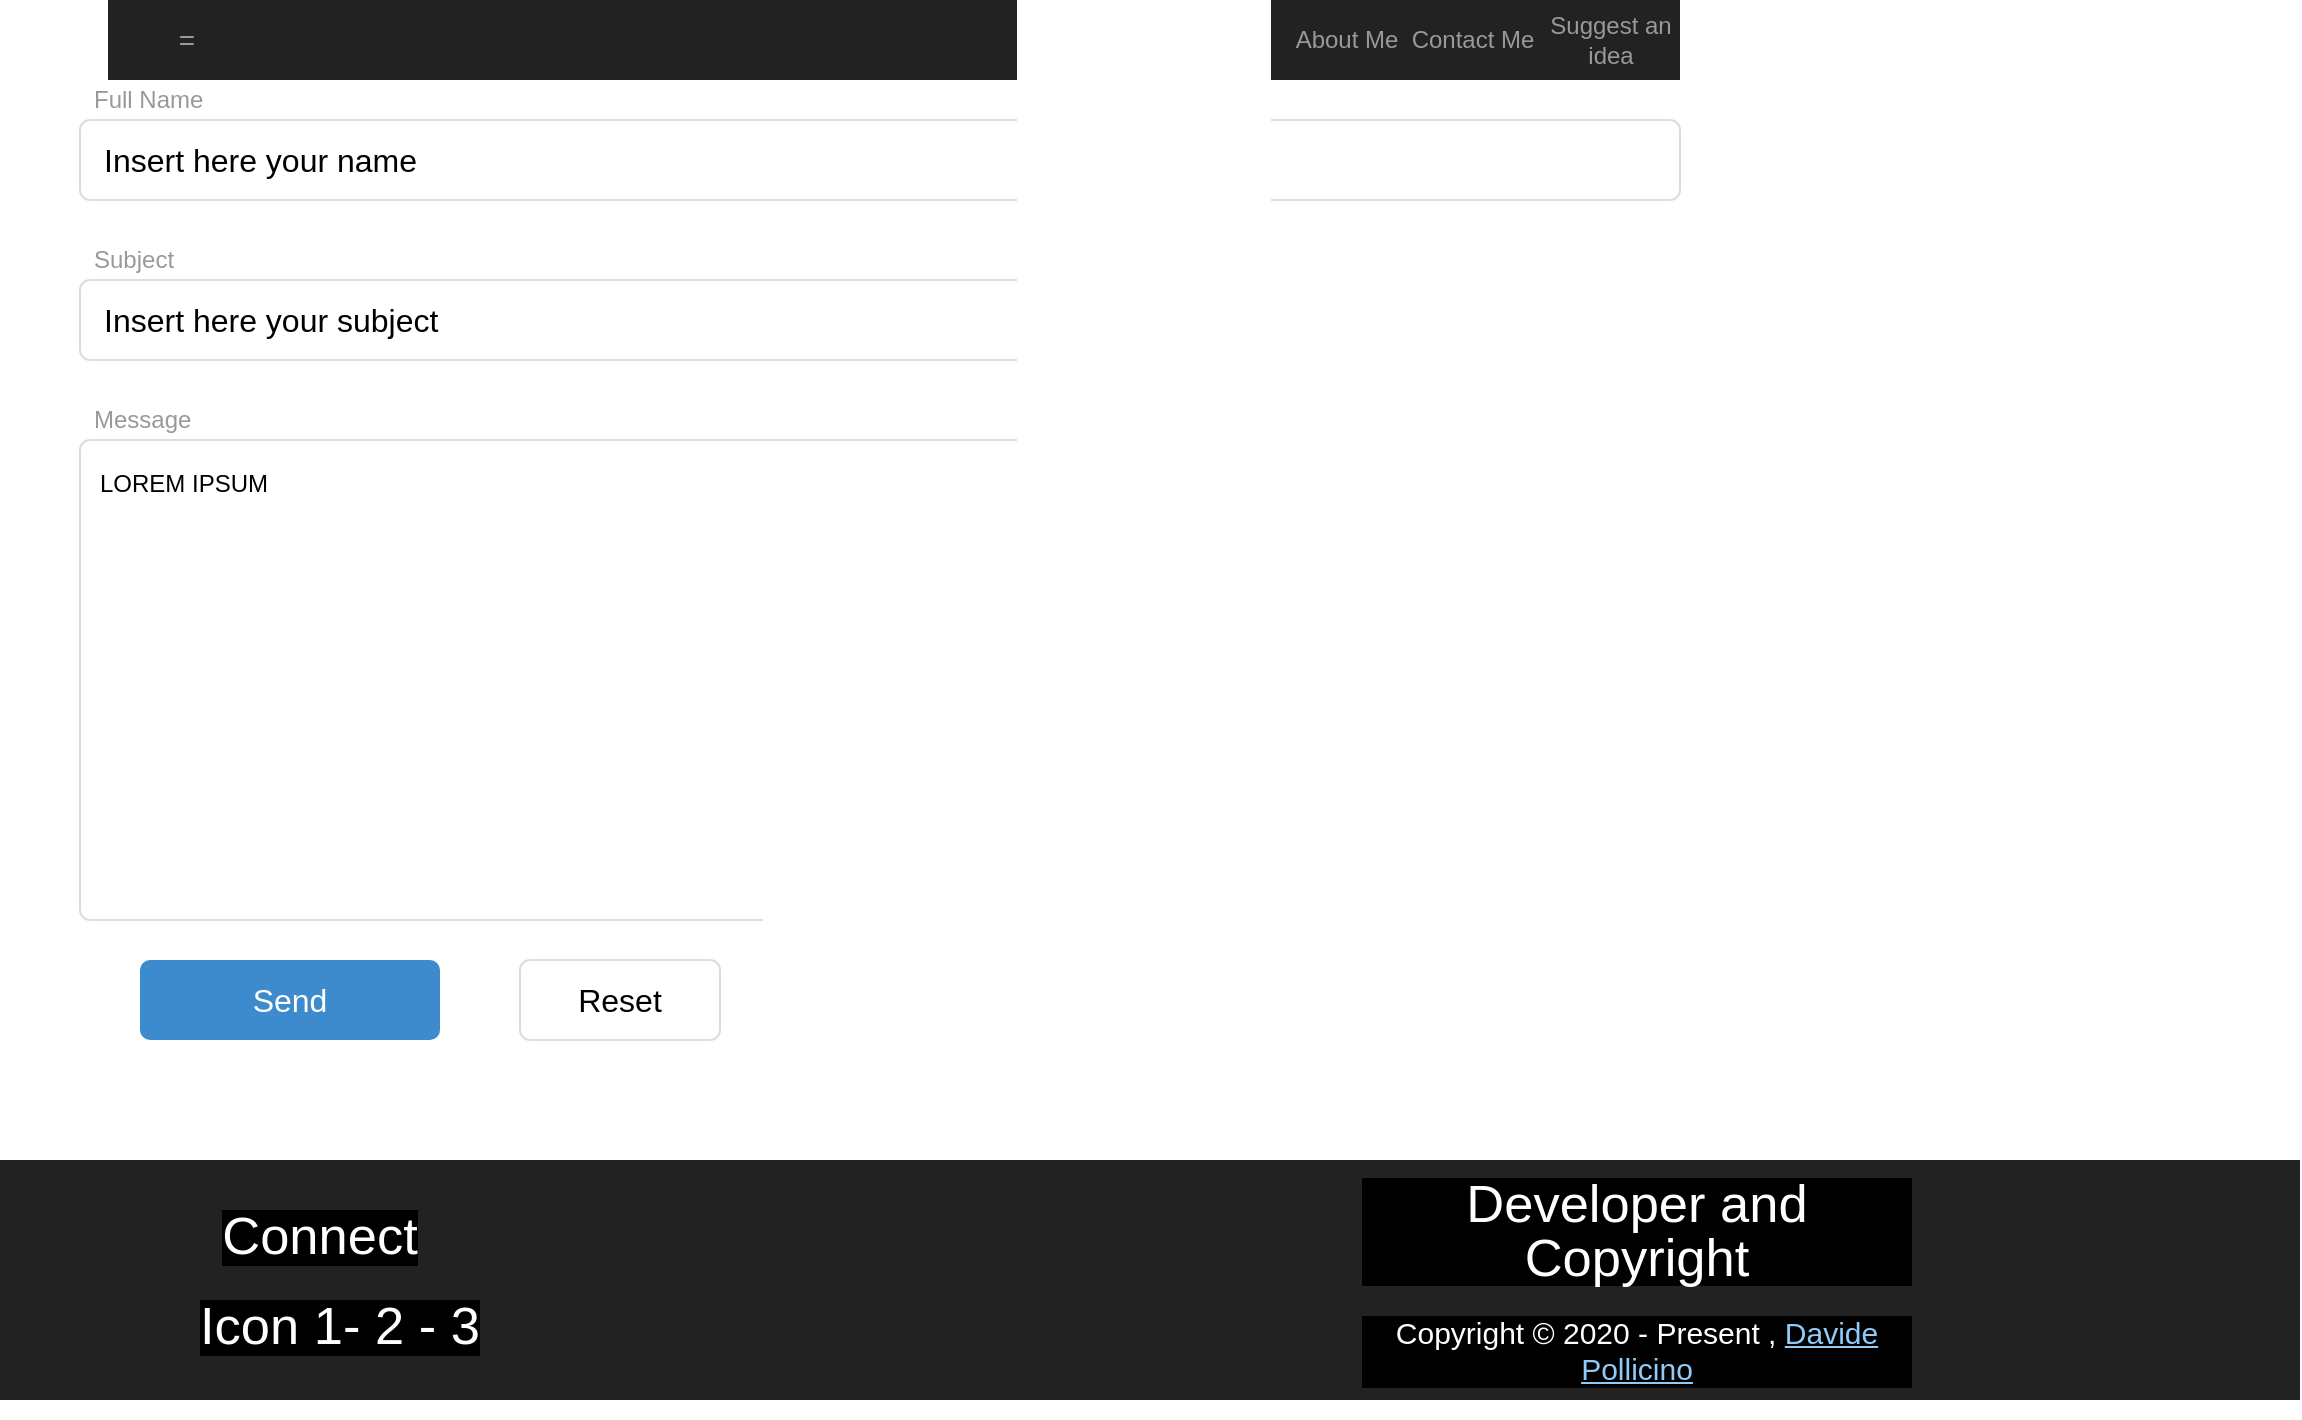 <mxfile version="12.6.7" type="device"><diagram name="Page-1" id="c9db0220-8083-56f3-ca83-edcdcd058819"><mxGraphModel dx="1108" dy="412" grid="1" gridSize="10" guides="1" tooltips="1" connect="1" arrows="1" fold="1" page="1" pageScale="1.5" pageWidth="826" pageHeight="1169" background="#ffffff" math="0" shadow="0"><root><mxCell id="0" style=";html=1;"/><mxCell id="1" style=";html=1;" parent="0"/><mxCell id="3d76a8aef4d5c911-1" value="" style="html=1;shadow=0;dashed=0;shape=mxgraph.bootstrap.rect;fillColor=#222222;strokeColor=none;whiteSpace=wrap;rounded=0;fontSize=12;fontColor=#000000;align=center;" parent="1" vertex="1"><mxGeometry x="54" y="90" width="786" height="40" as="geometry"/></mxCell><mxCell id="3d76a8aef4d5c911-2" value="=" style="html=1;shadow=0;dashed=0;fillColor=none;strokeColor=none;shape=mxgraph.bootstrap.rect;fontColor=#999999;fontSize=14;whiteSpace=wrap;" parent="3d76a8aef4d5c911-1" vertex="1"><mxGeometry width="78.6" height="40" as="geometry"/></mxCell><mxCell id="3d76a8aef4d5c911-9" value="Contact Me" style="html=1;shadow=0;dashed=0;fillColor=none;strokeColor=none;shape=mxgraph.bootstrap.rect;fontColor=#999999;whiteSpace=wrap;" parent="3d76a8aef4d5c911-1" vertex="1"><mxGeometry x="648.45" width="68.775" height="40" as="geometry"/></mxCell><mxCell id="3d76a8aef4d5c911-10" value="Suggest an idea" style="html=1;shadow=0;dashed=0;fillColor=none;strokeColor=none;shape=mxgraph.bootstrap.rect;fontColor=#999999;whiteSpace=wrap;" parent="3d76a8aef4d5c911-1" vertex="1"><mxGeometry x="717.225" width="68.775" height="40" as="geometry"/></mxCell><mxCell id="CEBBcHVAcw9snyn9g1Xv-9" value="About Me" style="html=1;shadow=0;dashed=0;fillColor=none;strokeColor=none;shape=mxgraph.bootstrap.rect;fontColor=#999999;whiteSpace=wrap;" vertex="1" parent="3d76a8aef4d5c911-1"><mxGeometry x="585.057" width="68.775" height="40" as="geometry"/></mxCell><mxCell id="3d76a8aef4d5c911-17" value="Full Name&amp;nbsp;" style="html=1;shadow=0;dashed=0;shape=mxgraph.bootstrap.rect;strokeColor=none;fillColor=none;fontColor=#999999;align=left;spacingLeft=5;whiteSpace=wrap;rounded=0;" parent="1" vertex="1"><mxGeometry x="40" y="130" width="200" height="20" as="geometry"/></mxCell><mxCell id="3d76a8aef4d5c911-18" value="Insert here your name&amp;nbsp;" style="html=1;shadow=0;dashed=0;shape=mxgraph.bootstrap.rrect;rSize=5;strokeColor=#dddddd;;align=left;spacingLeft=10;fontSize=16;whiteSpace=wrap;rounded=0;" parent="1" vertex="1"><mxGeometry x="40" y="150" width="800" height="40" as="geometry"/></mxCell><mxCell id="3d76a8aef4d5c911-19" value="Subject" style="html=1;shadow=0;dashed=0;shape=mxgraph.bootstrap.rect;strokeColor=none;fillColor=none;fontColor=#999999;align=left;spacingLeft=5;whiteSpace=wrap;rounded=0;" parent="1" vertex="1"><mxGeometry x="40" y="210" width="200" height="20" as="geometry"/></mxCell><mxCell id="3d76a8aef4d5c911-20" value="Insert here your subject&amp;nbsp;" style="html=1;shadow=0;dashed=0;shape=mxgraph.bootstrap.rrect;rSize=5;strokeColor=#dddddd;align=left;spacingLeft=10;fontSize=16;whiteSpace=wrap;rounded=0;" parent="1" vertex="1"><mxGeometry x="40" y="230" width="800" height="40" as="geometry"/></mxCell><mxCell id="3d76a8aef4d5c911-23" value="Message" style="html=1;shadow=0;dashed=0;shape=mxgraph.bootstrap.rect;strokeColor=none;fillColor=none;fontColor=#999999;align=left;spacingLeft=5;whiteSpace=wrap;rounded=0;" parent="1" vertex="1"><mxGeometry x="40" y="290" width="200" height="20" as="geometry"/></mxCell><mxCell id="3d76a8aef4d5c911-24" value="LOREM IPSUM&amp;nbsp;" style="html=1;shadow=0;dashed=0;shape=mxgraph.bootstrap.rrect;rSize=5;fontSize=12;strokeColor=#dddddd;align=left;spacing=10;verticalAlign=top;whiteSpace=wrap;rounded=0;" parent="1" vertex="1"><mxGeometry x="40" y="310" width="800" height="240" as="geometry"/></mxCell><mxCell id="3d76a8aef4d5c911-51" value="Send" style="html=1;shadow=0;dashed=0;shape=mxgraph.bootstrap.rrect;align=center;rSize=5;strokeColor=none;fillColor=#3D8BCD;fontColor=#ffffff;fontSize=16;whiteSpace=wrap;rounded=0;" parent="1" vertex="1"><mxGeometry x="70" y="570" width="150" height="40" as="geometry"/></mxCell><mxCell id="3d76a8aef4d5c911-52" value="Reset" style="html=1;shadow=0;dashed=0;shape=mxgraph.bootstrap.rrect;align=center;rSize=5;strokeColor=#dddddd;fontSize=16;whiteSpace=wrap;rounded=0;" parent="1" vertex="1"><mxGeometry x="260" y="570" width="100" height="40" as="geometry"/></mxCell><mxCell id="CEBBcHVAcw9snyn9g1Xv-11" value="" style="html=1;shadow=0;dashed=0;shape=mxgraph.bootstrap.rect;fillColor=#222222;strokeColor=none;whiteSpace=wrap;rounded=0;fontSize=12;fontColor=#000000;align=center;" vertex="1" parent="1"><mxGeometry y="670" width="1150" height="120" as="geometry"/></mxCell><mxCell id="CEBBcHVAcw9snyn9g1Xv-17" value="&lt;h5 class=&quot;white-text&quot; style=&quot;box-sizing: inherit ; font-weight: 400 ; line-height: 27.06px ; font-size: 1.64rem ; margin: 1.093rem 0px 0.656rem ; color: rgb(255 , 255 , 255) ; font-family: , &amp;#34;blinkmacsystemfont&amp;#34; , &amp;#34;segoe ui&amp;#34; , &amp;#34;roboto&amp;#34; , , &amp;#34;ubuntu&amp;#34; , &amp;#34;cantarell&amp;#34; , &amp;#34;helvetica neue&amp;#34; , sans-serif ; background-color: rgb(0 , 0 , 0)&quot;&gt;Developer and Copyright&lt;/h5&gt;&lt;p style=&quot;box-sizing: inherit ; color: rgb(255 , 255 , 255) ; font-family: , &amp;#34;blinkmacsystemfont&amp;#34; , &amp;#34;segoe ui&amp;#34; , &amp;#34;roboto&amp;#34; , , &amp;#34;ubuntu&amp;#34; , &amp;#34;cantarell&amp;#34; , &amp;#34;helvetica neue&amp;#34; , sans-serif ; font-size: 15px ; background-color: rgb(0 , 0 , 0)&quot;&gt;Copyright © 2020 - Present ,&amp;nbsp;&lt;a class=&quot;blue-text text-lighten-3&quot; href=&quot;http://davidepollicino.com&quot; style=&quot;box-sizing: inherit ; background-color: transparent ; color: rgb(144 , 202 , 249)&quot;&gt;Davide Pollicino&lt;/a&gt;&lt;/p&gt;" style="html=1;shadow=0;dashed=0;fillColor=none;strokeColor=none;shape=mxgraph.bootstrap.rect;fontColor=#999999;whiteSpace=wrap;" vertex="1" parent="CEBBcHVAcw9snyn9g1Xv-11"><mxGeometry x="680" width="276.63" height="120" as="geometry"/></mxCell><mxCell id="CEBBcHVAcw9snyn9g1Xv-21" value="&lt;h5 class=&quot;white-text&quot; style=&quot;box-sizing: inherit ; font-weight: 400 ; line-height: 27.06px ; font-size: 1.64rem ; margin: 1.093rem 0px 0.656rem ; color: rgb(255 , 255 , 255) ; background-color: rgb(0 , 0 , 0)&quot;&gt;Connect&lt;/h5&gt;" style="text;html=1;strokeColor=none;fillColor=none;align=center;verticalAlign=middle;whiteSpace=wrap;rounded=0;" vertex="1" parent="CEBBcHVAcw9snyn9g1Xv-11"><mxGeometry x="110" y="20" width="100" height="30" as="geometry"/></mxCell><mxCell id="CEBBcHVAcw9snyn9g1Xv-24" value="&lt;h5 class=&quot;white-text&quot; style=&quot;box-sizing: inherit ; font-weight: 400 ; line-height: 27.06px ; font-size: 1.64rem ; margin: 1.093rem 0px 0.656rem ; color: rgb(255 , 255 , 255) ; background-color: rgb(0 , 0 , 0)&quot;&gt;Icon 1- 2 - 3&lt;/h5&gt;" style="text;html=1;strokeColor=none;fillColor=none;align=center;verticalAlign=middle;whiteSpace=wrap;rounded=0;" vertex="1" parent="CEBBcHVAcw9snyn9g1Xv-11"><mxGeometry x="80" y="70" width="180" height="20" as="geometry"/></mxCell><mxCell id="CEBBcHVAcw9snyn9g1Xv-25" style="edgeStyle=orthogonalEdgeStyle;rounded=0;orthogonalLoop=1;jettySize=auto;html=1;exitX=0.5;exitY=1;exitDx=0;exitDy=0;" edge="1" parent="CEBBcHVAcw9snyn9g1Xv-11" source="CEBBcHVAcw9snyn9g1Xv-24" target="CEBBcHVAcw9snyn9g1Xv-24"><mxGeometry relative="1" as="geometry"/></mxCell></root></mxGraphModel></diagram></mxfile>